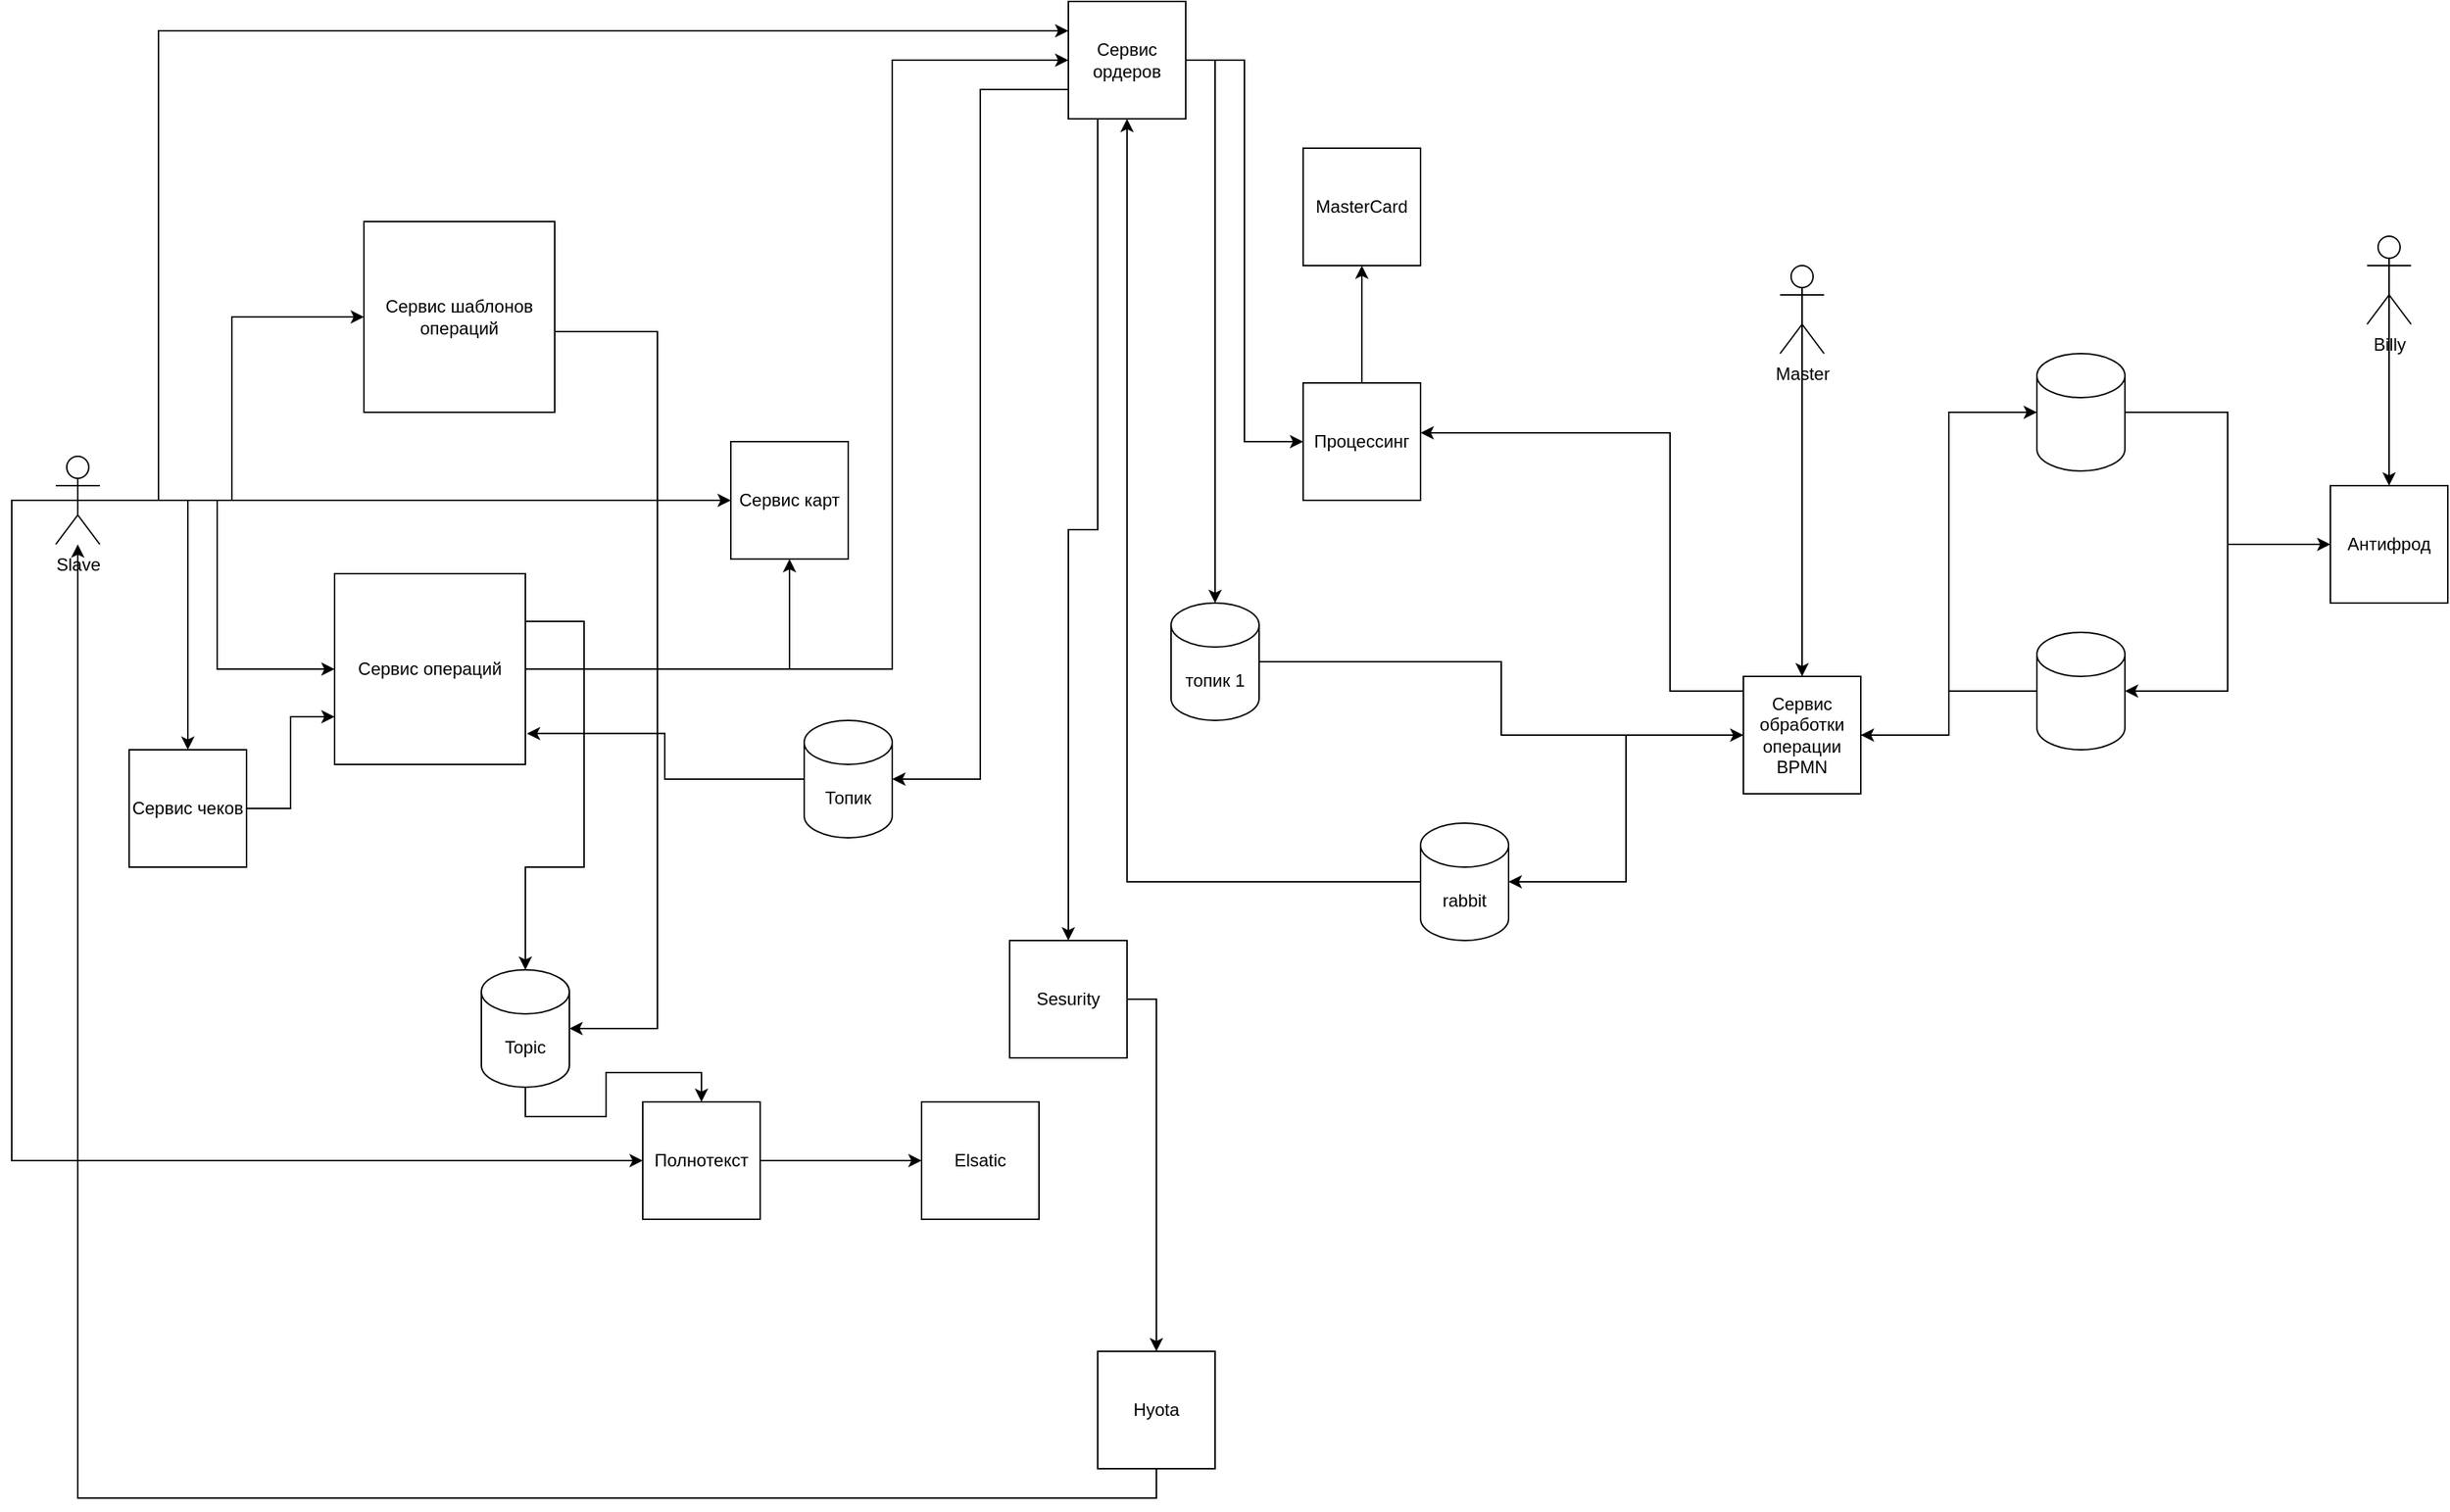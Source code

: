 <mxfile version="14.6.6" type="embed"><diagram id="tIy6da5nJVQsFqsMvgbI" name="Scheme"><mxGraphModel dx="1636" dy="1113" grid="1" gridSize="10" guides="1" tooltips="1" connect="1" arrows="1" fold="1" page="1" pageScale="1" pageWidth="3300" pageHeight="4681" math="0" shadow="0"><root><mxCell id="0"/><mxCell id="1" parent="0"/><mxCell id="D6JcwZBAcUiNCGSnrS8i-70" style="edgeStyle=orthogonalEdgeStyle;rounded=0;orthogonalLoop=1;jettySize=auto;html=1;exitX=1;exitY=0.5;exitDx=0;exitDy=0;" parent="1" source="eX1bQ5fSWbeE7EUQD5LO-1" target="D6JcwZBAcUiNCGSnrS8i-69" edge="1"><mxGeometry relative="1" as="geometry"><Array as="points"><mxPoint x="460" y="225"/><mxPoint x="460" y="700"/></Array></mxGeometry></mxCell><mxCell id="eX1bQ5fSWbeE7EUQD5LO-1" value="Сервис шаблонов операций" style="whiteSpace=wrap;html=1;aspect=fixed;" parent="1" vertex="1"><mxGeometry x="260" y="150" width="130" height="130" as="geometry"/></mxCell><mxCell id="D6JcwZBAcUiNCGSnrS8i-9" style="edgeStyle=orthogonalEdgeStyle;rounded=0;orthogonalLoop=1;jettySize=auto;html=1;exitX=1;exitY=0.5;exitDx=0;exitDy=0;entryX=0.5;entryY=1;entryDx=0;entryDy=0;" parent="1" source="D6JcwZBAcUiNCGSnrS8i-1" target="D6JcwZBAcUiNCGSnrS8i-7" edge="1"><mxGeometry relative="1" as="geometry"/></mxCell><mxCell id="D6JcwZBAcUiNCGSnrS8i-71" style="edgeStyle=orthogonalEdgeStyle;rounded=0;orthogonalLoop=1;jettySize=auto;html=1;exitX=1;exitY=0.25;exitDx=0;exitDy=0;" parent="1" source="D6JcwZBAcUiNCGSnrS8i-1" target="D6JcwZBAcUiNCGSnrS8i-69" edge="1"><mxGeometry relative="1" as="geometry"><Array as="points"><mxPoint x="410" y="423"/><mxPoint x="410" y="590"/><mxPoint x="370" y="590"/></Array></mxGeometry></mxCell><mxCell id="D6JcwZBAcUiNCGSnrS8i-85" style="edgeStyle=orthogonalEdgeStyle;rounded=0;orthogonalLoop=1;jettySize=auto;html=1;exitX=1;exitY=0.5;exitDx=0;exitDy=0;entryX=0;entryY=0.5;entryDx=0;entryDy=0;" parent="1" source="D6JcwZBAcUiNCGSnrS8i-1" target="D6JcwZBAcUiNCGSnrS8i-84" edge="1"><mxGeometry relative="1" as="geometry"><Array as="points"><mxPoint x="620" y="455"/><mxPoint x="620" y="40"/></Array></mxGeometry></mxCell><mxCell id="D6JcwZBAcUiNCGSnrS8i-1" value="Сервис операций" style="whiteSpace=wrap;html=1;aspect=fixed;" parent="1" vertex="1"><mxGeometry x="240" y="390" width="130" height="130" as="geometry"/></mxCell><mxCell id="D6JcwZBAcUiNCGSnrS8i-4" style="edgeStyle=orthogonalEdgeStyle;rounded=0;orthogonalLoop=1;jettySize=auto;html=1;entryX=0;entryY=0.5;entryDx=0;entryDy=0;" parent="1" source="D6JcwZBAcUiNCGSnrS8i-3" target="eX1bQ5fSWbeE7EUQD5LO-1" edge="1"><mxGeometry relative="1" as="geometry"/></mxCell><mxCell id="D6JcwZBAcUiNCGSnrS8i-6" style="edgeStyle=orthogonalEdgeStyle;rounded=0;orthogonalLoop=1;jettySize=auto;html=1;exitX=0.5;exitY=0.5;exitDx=0;exitDy=0;exitPerimeter=0;entryX=0;entryY=0.5;entryDx=0;entryDy=0;" parent="1" source="D6JcwZBAcUiNCGSnrS8i-3" target="D6JcwZBAcUiNCGSnrS8i-1" edge="1"><mxGeometry relative="1" as="geometry"/></mxCell><mxCell id="D6JcwZBAcUiNCGSnrS8i-8" style="edgeStyle=orthogonalEdgeStyle;rounded=0;orthogonalLoop=1;jettySize=auto;html=1;entryX=0;entryY=0.5;entryDx=0;entryDy=0;" parent="1" source="D6JcwZBAcUiNCGSnrS8i-3" target="D6JcwZBAcUiNCGSnrS8i-7" edge="1"><mxGeometry relative="1" as="geometry"/></mxCell><mxCell id="D6JcwZBAcUiNCGSnrS8i-22" style="edgeStyle=orthogonalEdgeStyle;rounded=0;orthogonalLoop=1;jettySize=auto;html=1;exitX=0.5;exitY=0.5;exitDx=0;exitDy=0;exitPerimeter=0;" parent="1" source="D6JcwZBAcUiNCGSnrS8i-3" target="D6JcwZBAcUiNCGSnrS8i-19" edge="1"><mxGeometry relative="1" as="geometry"/></mxCell><mxCell id="D6JcwZBAcUiNCGSnrS8i-83" style="edgeStyle=orthogonalEdgeStyle;rounded=0;orthogonalLoop=1;jettySize=auto;html=1;exitX=0.5;exitY=0.5;exitDx=0;exitDy=0;exitPerimeter=0;entryX=0;entryY=0.5;entryDx=0;entryDy=0;" parent="1" source="D6JcwZBAcUiNCGSnrS8i-3" target="D6JcwZBAcUiNCGSnrS8i-80" edge="1"><mxGeometry relative="1" as="geometry"><Array as="points"><mxPoint x="20" y="340"/><mxPoint x="20" y="790"/></Array></mxGeometry></mxCell><mxCell id="D6JcwZBAcUiNCGSnrS8i-92" style="edgeStyle=orthogonalEdgeStyle;rounded=0;orthogonalLoop=1;jettySize=auto;html=1;exitX=0.5;exitY=0.5;exitDx=0;exitDy=0;exitPerimeter=0;entryX=0;entryY=0.25;entryDx=0;entryDy=0;" parent="1" source="D6JcwZBAcUiNCGSnrS8i-3" target="D6JcwZBAcUiNCGSnrS8i-84" edge="1"><mxGeometry relative="1" as="geometry"><Array as="points"><mxPoint x="120" y="340"/><mxPoint x="120" y="20"/></Array></mxGeometry></mxCell><mxCell id="D6JcwZBAcUiNCGSnrS8i-3" value="Slave&lt;br&gt;" style="shape=umlActor;verticalLabelPosition=bottom;verticalAlign=top;html=1;outlineConnect=0;" parent="1" vertex="1"><mxGeometry x="50" y="310" width="30" height="60" as="geometry"/></mxCell><mxCell id="D6JcwZBAcUiNCGSnrS8i-7" value="Сервис карт&lt;br&gt;" style="whiteSpace=wrap;html=1;aspect=fixed;" parent="1" vertex="1"><mxGeometry x="510" y="300" width="80" height="80" as="geometry"/></mxCell><mxCell id="D6JcwZBAcUiNCGSnrS8i-13" style="edgeStyle=orthogonalEdgeStyle;rounded=0;orthogonalLoop=1;jettySize=auto;html=1;exitX=1;exitY=0.5;exitDx=0;exitDy=0;" parent="1" source="D6JcwZBAcUiNCGSnrS8i-10" target="D6JcwZBAcUiNCGSnrS8i-12" edge="1"><mxGeometry relative="1" as="geometry"/></mxCell><mxCell id="D6JcwZBAcUiNCGSnrS8i-10" value="Sesurity" style="whiteSpace=wrap;html=1;aspect=fixed;" parent="1" vertex="1"><mxGeometry x="700" y="640" width="80" height="80" as="geometry"/></mxCell><mxCell id="D6JcwZBAcUiNCGSnrS8i-14" style="edgeStyle=orthogonalEdgeStyle;rounded=0;orthogonalLoop=1;jettySize=auto;html=1;exitX=0.5;exitY=1;exitDx=0;exitDy=0;" parent="1" source="D6JcwZBAcUiNCGSnrS8i-12" target="D6JcwZBAcUiNCGSnrS8i-3" edge="1"><mxGeometry relative="1" as="geometry"/></mxCell><mxCell id="D6JcwZBAcUiNCGSnrS8i-12" value="Hyota" style="whiteSpace=wrap;html=1;aspect=fixed;" parent="1" vertex="1"><mxGeometry x="760" y="920" width="80" height="80" as="geometry"/></mxCell><mxCell id="D6JcwZBAcUiNCGSnrS8i-20" style="edgeStyle=orthogonalEdgeStyle;rounded=0;orthogonalLoop=1;jettySize=auto;html=1;exitX=1;exitY=0.5;exitDx=0;exitDy=0;entryX=0;entryY=0.75;entryDx=0;entryDy=0;" parent="1" source="D6JcwZBAcUiNCGSnrS8i-19" target="D6JcwZBAcUiNCGSnrS8i-1" edge="1"><mxGeometry relative="1" as="geometry"/></mxCell><mxCell id="D6JcwZBAcUiNCGSnrS8i-19" value="Сервис чеков" style="whiteSpace=wrap;html=1;aspect=fixed;" parent="1" vertex="1"><mxGeometry x="100" y="510" width="80" height="80" as="geometry"/></mxCell><mxCell id="D6JcwZBAcUiNCGSnrS8i-34" style="edgeStyle=orthogonalEdgeStyle;rounded=0;orthogonalLoop=1;jettySize=auto;html=1;exitX=1;exitY=0.5;exitDx=0;exitDy=0;exitPerimeter=0;" parent="1" source="D6JcwZBAcUiNCGSnrS8i-23" target="D6JcwZBAcUiNCGSnrS8i-33" edge="1"><mxGeometry relative="1" as="geometry"/></mxCell><mxCell id="D6JcwZBAcUiNCGSnrS8i-23" value="топик 1" style="shape=cylinder3;whiteSpace=wrap;html=1;boundedLbl=1;backgroundOutline=1;size=15;" parent="1" vertex="1"><mxGeometry x="810" y="410" width="60" height="80" as="geometry"/></mxCell><mxCell id="D6JcwZBAcUiNCGSnrS8i-87" style="edgeStyle=orthogonalEdgeStyle;rounded=0;orthogonalLoop=1;jettySize=auto;html=1;exitX=0;exitY=0.5;exitDx=0;exitDy=0;exitPerimeter=0;" parent="1" source="D6JcwZBAcUiNCGSnrS8i-24" target="D6JcwZBAcUiNCGSnrS8i-84" edge="1"><mxGeometry relative="1" as="geometry"/></mxCell><mxCell id="D6JcwZBAcUiNCGSnrS8i-24" value="rabbit" style="shape=cylinder3;whiteSpace=wrap;html=1;boundedLbl=1;backgroundOutline=1;size=15;" parent="1" vertex="1"><mxGeometry x="980" y="560" width="60" height="80" as="geometry"/></mxCell><mxCell id="D6JcwZBAcUiNCGSnrS8i-35" style="edgeStyle=orthogonalEdgeStyle;rounded=0;orthogonalLoop=1;jettySize=auto;html=1;exitX=0;exitY=0.5;exitDx=0;exitDy=0;entryX=1;entryY=0.5;entryDx=0;entryDy=0;entryPerimeter=0;" parent="1" source="D6JcwZBAcUiNCGSnrS8i-33" target="D6JcwZBAcUiNCGSnrS8i-24" edge="1"><mxGeometry relative="1" as="geometry"/></mxCell><mxCell id="D6JcwZBAcUiNCGSnrS8i-45" style="edgeStyle=orthogonalEdgeStyle;rounded=0;orthogonalLoop=1;jettySize=auto;html=1;exitX=1;exitY=0.5;exitDx=0;exitDy=0;entryX=0;entryY=0.5;entryDx=0;entryDy=0;entryPerimeter=0;" parent="1" source="D6JcwZBAcUiNCGSnrS8i-33" target="D6JcwZBAcUiNCGSnrS8i-43" edge="1"><mxGeometry relative="1" as="geometry"/></mxCell><mxCell id="D6JcwZBAcUiNCGSnrS8i-57" style="edgeStyle=orthogonalEdgeStyle;rounded=0;orthogonalLoop=1;jettySize=auto;html=1;exitX=0;exitY=0;exitDx=0;exitDy=0;entryX=1;entryY=0.425;entryDx=0;entryDy=0;entryPerimeter=0;" parent="1" source="D6JcwZBAcUiNCGSnrS8i-33" target="D6JcwZBAcUiNCGSnrS8i-54" edge="1"><mxGeometry relative="1" as="geometry"><Array as="points"><mxPoint x="1200" y="470"/><mxPoint x="1150" y="470"/><mxPoint x="1150" y="294"/></Array></mxGeometry></mxCell><mxCell id="D6JcwZBAcUiNCGSnrS8i-33" value="Сервис обработки операции&lt;br&gt;BPMN" style="whiteSpace=wrap;html=1;aspect=fixed;" parent="1" vertex="1"><mxGeometry x="1200" y="460" width="80" height="80" as="geometry"/></mxCell><mxCell id="D6JcwZBAcUiNCGSnrS8i-47" style="edgeStyle=orthogonalEdgeStyle;rounded=0;orthogonalLoop=1;jettySize=auto;html=1;exitX=0;exitY=0.5;exitDx=0;exitDy=0;entryX=1;entryY=0.5;entryDx=0;entryDy=0;entryPerimeter=0;" parent="1" source="D6JcwZBAcUiNCGSnrS8i-37" target="D6JcwZBAcUiNCGSnrS8i-44" edge="1"><mxGeometry relative="1" as="geometry"/></mxCell><mxCell id="D6JcwZBAcUiNCGSnrS8i-37" value="Антифрод" style="whiteSpace=wrap;html=1;aspect=fixed;" parent="1" vertex="1"><mxGeometry x="1600" y="330" width="80" height="80" as="geometry"/></mxCell><mxCell id="D6JcwZBAcUiNCGSnrS8i-40" style="edgeStyle=orthogonalEdgeStyle;rounded=0;orthogonalLoop=1;jettySize=auto;html=1;exitX=0.5;exitY=0.5;exitDx=0;exitDy=0;exitPerimeter=0;" parent="1" source="D6JcwZBAcUiNCGSnrS8i-39" target="D6JcwZBAcUiNCGSnrS8i-33" edge="1"><mxGeometry relative="1" as="geometry"/></mxCell><mxCell id="D6JcwZBAcUiNCGSnrS8i-39" value="Master" style="shape=umlActor;verticalLabelPosition=bottom;verticalAlign=top;html=1;outlineConnect=0;" parent="1" vertex="1"><mxGeometry x="1225" y="180" width="30" height="60" as="geometry"/></mxCell><mxCell id="D6JcwZBAcUiNCGSnrS8i-50" style="edgeStyle=orthogonalEdgeStyle;rounded=0;orthogonalLoop=1;jettySize=auto;html=1;exitX=1;exitY=0.5;exitDx=0;exitDy=0;exitPerimeter=0;entryX=0;entryY=0.5;entryDx=0;entryDy=0;" parent="1" source="D6JcwZBAcUiNCGSnrS8i-43" target="D6JcwZBAcUiNCGSnrS8i-37" edge="1"><mxGeometry relative="1" as="geometry"/></mxCell><mxCell id="D6JcwZBAcUiNCGSnrS8i-43" value="" style="shape=cylinder3;whiteSpace=wrap;html=1;boundedLbl=1;backgroundOutline=1;size=15;" parent="1" vertex="1"><mxGeometry x="1400" y="240" width="60" height="80" as="geometry"/></mxCell><mxCell id="D6JcwZBAcUiNCGSnrS8i-51" style="edgeStyle=orthogonalEdgeStyle;rounded=0;orthogonalLoop=1;jettySize=auto;html=1;exitX=0;exitY=0.5;exitDx=0;exitDy=0;exitPerimeter=0;" parent="1" source="D6JcwZBAcUiNCGSnrS8i-44" target="D6JcwZBAcUiNCGSnrS8i-33" edge="1"><mxGeometry relative="1" as="geometry"/></mxCell><mxCell id="D6JcwZBAcUiNCGSnrS8i-44" value="" style="shape=cylinder3;whiteSpace=wrap;html=1;boundedLbl=1;backgroundOutline=1;size=15;" parent="1" vertex="1"><mxGeometry x="1400" y="430" width="60" height="80" as="geometry"/></mxCell><mxCell id="D6JcwZBAcUiNCGSnrS8i-53" style="edgeStyle=orthogonalEdgeStyle;rounded=0;orthogonalLoop=1;jettySize=auto;html=1;exitX=0.5;exitY=0.5;exitDx=0;exitDy=0;exitPerimeter=0;entryX=0.5;entryY=0;entryDx=0;entryDy=0;" parent="1" source="D6JcwZBAcUiNCGSnrS8i-52" target="D6JcwZBAcUiNCGSnrS8i-37" edge="1"><mxGeometry relative="1" as="geometry"/></mxCell><mxCell id="D6JcwZBAcUiNCGSnrS8i-52" value="Billy" style="shape=umlActor;verticalLabelPosition=bottom;verticalAlign=top;html=1;outlineConnect=0;" parent="1" vertex="1"><mxGeometry x="1625" y="160" width="30" height="60" as="geometry"/></mxCell><mxCell id="D6JcwZBAcUiNCGSnrS8i-61" style="edgeStyle=orthogonalEdgeStyle;rounded=0;orthogonalLoop=1;jettySize=auto;html=1;exitX=0.5;exitY=0;exitDx=0;exitDy=0;entryX=0.5;entryY=1;entryDx=0;entryDy=0;" parent="1" source="D6JcwZBAcUiNCGSnrS8i-54" target="D6JcwZBAcUiNCGSnrS8i-60" edge="1"><mxGeometry relative="1" as="geometry"/></mxCell><mxCell id="D6JcwZBAcUiNCGSnrS8i-54" value="Процессинг" style="whiteSpace=wrap;html=1;aspect=fixed;" parent="1" vertex="1"><mxGeometry x="900" y="260" width="80" height="80" as="geometry"/></mxCell><mxCell id="D6JcwZBAcUiNCGSnrS8i-60" value="MasterCard" style="whiteSpace=wrap;html=1;aspect=fixed;" parent="1" vertex="1"><mxGeometry x="900" y="100" width="80" height="80" as="geometry"/></mxCell><mxCell id="D6JcwZBAcUiNCGSnrS8i-63" value="Elsatic" style="whiteSpace=wrap;html=1;aspect=fixed;" parent="1" vertex="1"><mxGeometry x="640" y="750" width="80" height="80" as="geometry"/></mxCell><mxCell id="D6JcwZBAcUiNCGSnrS8i-81" style="edgeStyle=orthogonalEdgeStyle;rounded=0;orthogonalLoop=1;jettySize=auto;html=1;exitX=0.5;exitY=1;exitDx=0;exitDy=0;exitPerimeter=0;" parent="1" source="D6JcwZBAcUiNCGSnrS8i-69" target="D6JcwZBAcUiNCGSnrS8i-80" edge="1"><mxGeometry relative="1" as="geometry"/></mxCell><mxCell id="D6JcwZBAcUiNCGSnrS8i-69" value="Topic" style="shape=cylinder3;whiteSpace=wrap;html=1;boundedLbl=1;backgroundOutline=1;size=15;" parent="1" vertex="1"><mxGeometry x="340" y="660" width="60" height="80" as="geometry"/></mxCell><mxCell id="D6JcwZBAcUiNCGSnrS8i-82" style="edgeStyle=orthogonalEdgeStyle;rounded=0;orthogonalLoop=1;jettySize=auto;html=1;exitX=1;exitY=0.5;exitDx=0;exitDy=0;" parent="1" source="D6JcwZBAcUiNCGSnrS8i-80" target="D6JcwZBAcUiNCGSnrS8i-63" edge="1"><mxGeometry relative="1" as="geometry"/></mxCell><mxCell id="D6JcwZBAcUiNCGSnrS8i-80" value="Полнотекст" style="whiteSpace=wrap;html=1;aspect=fixed;" parent="1" vertex="1"><mxGeometry x="450" y="750" width="80" height="80" as="geometry"/></mxCell><mxCell id="D6JcwZBAcUiNCGSnrS8i-86" style="edgeStyle=orthogonalEdgeStyle;rounded=0;orthogonalLoop=1;jettySize=auto;html=1;exitX=1;exitY=0.5;exitDx=0;exitDy=0;" parent="1" source="D6JcwZBAcUiNCGSnrS8i-84" target="D6JcwZBAcUiNCGSnrS8i-23" edge="1"><mxGeometry relative="1" as="geometry"/></mxCell><mxCell id="D6JcwZBAcUiNCGSnrS8i-89" style="edgeStyle=orthogonalEdgeStyle;rounded=0;orthogonalLoop=1;jettySize=auto;html=1;exitX=0;exitY=0.75;exitDx=0;exitDy=0;entryX=1;entryY=0.5;entryDx=0;entryDy=0;entryPerimeter=0;" parent="1" source="D6JcwZBAcUiNCGSnrS8i-84" target="D6JcwZBAcUiNCGSnrS8i-88" edge="1"><mxGeometry relative="1" as="geometry"/></mxCell><mxCell id="D6JcwZBAcUiNCGSnrS8i-91" style="edgeStyle=orthogonalEdgeStyle;rounded=0;orthogonalLoop=1;jettySize=auto;html=1;exitX=1;exitY=0.5;exitDx=0;exitDy=0;entryX=0;entryY=0.5;entryDx=0;entryDy=0;" parent="1" source="D6JcwZBAcUiNCGSnrS8i-84" target="D6JcwZBAcUiNCGSnrS8i-54" edge="1"><mxGeometry relative="1" as="geometry"/></mxCell><mxCell id="D6JcwZBAcUiNCGSnrS8i-93" style="edgeStyle=orthogonalEdgeStyle;rounded=0;orthogonalLoop=1;jettySize=auto;html=1;exitX=0.25;exitY=1;exitDx=0;exitDy=0;" parent="1" source="D6JcwZBAcUiNCGSnrS8i-84" target="D6JcwZBAcUiNCGSnrS8i-10" edge="1"><mxGeometry relative="1" as="geometry"/></mxCell><mxCell id="D6JcwZBAcUiNCGSnrS8i-84" value="Сервис ордеров" style="whiteSpace=wrap;html=1;aspect=fixed;" parent="1" vertex="1"><mxGeometry x="740" width="80" height="80" as="geometry"/></mxCell><mxCell id="D6JcwZBAcUiNCGSnrS8i-90" style="edgeStyle=orthogonalEdgeStyle;rounded=0;orthogonalLoop=1;jettySize=auto;html=1;exitX=0;exitY=0.5;exitDx=0;exitDy=0;exitPerimeter=0;entryX=1.008;entryY=0.838;entryDx=0;entryDy=0;entryPerimeter=0;" parent="1" source="D6JcwZBAcUiNCGSnrS8i-88" target="D6JcwZBAcUiNCGSnrS8i-1" edge="1"><mxGeometry relative="1" as="geometry"><mxPoint x="480" y="500" as="targetPoint"/></mxGeometry></mxCell><mxCell id="D6JcwZBAcUiNCGSnrS8i-88" value="Топик" style="shape=cylinder3;whiteSpace=wrap;html=1;boundedLbl=1;backgroundOutline=1;size=15;" parent="1" vertex="1"><mxGeometry x="560" y="490" width="60" height="80" as="geometry"/></mxCell></root></mxGraphModel></diagram></mxfile>